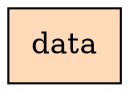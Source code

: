 ##"I played some days with making an interface between our ConceptBase system (essentially a database system to store models) and graphviz. One example graph is attached. It is a so-called petri net for Dutch traffic lights. The example is actually taken from a book by Wil van der Aalst." Contributed by Manfred Jeusfeld.

##Command to produce the output: "neato -Tpng thisfile > thisfile.png"

digraph DecisionSupportGraph {

	node [shape=box,style="filled",fillcolor=peachpuff];
	data [label="data"];
	node [shape=ellipse,style="filled",fillcolor=olivedrab1];
	fontsize=12;
}

